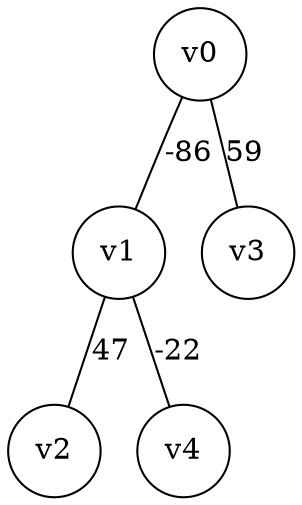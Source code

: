 graph
{
	node [shape=circle, label="v0"] 0;
	node [shape=circle, label="v1"] 1;
	node [shape=circle, label="v2"] 2;
	node [shape=circle, label="v3"] 3;
	node [shape=circle, label="v4"] 4;
	0 -- 1 [label="-86"]
	0 -- 3 [label="59"]
	1 -- 2 [label="47"]
	1 -- 4 [label="-22"]
}
